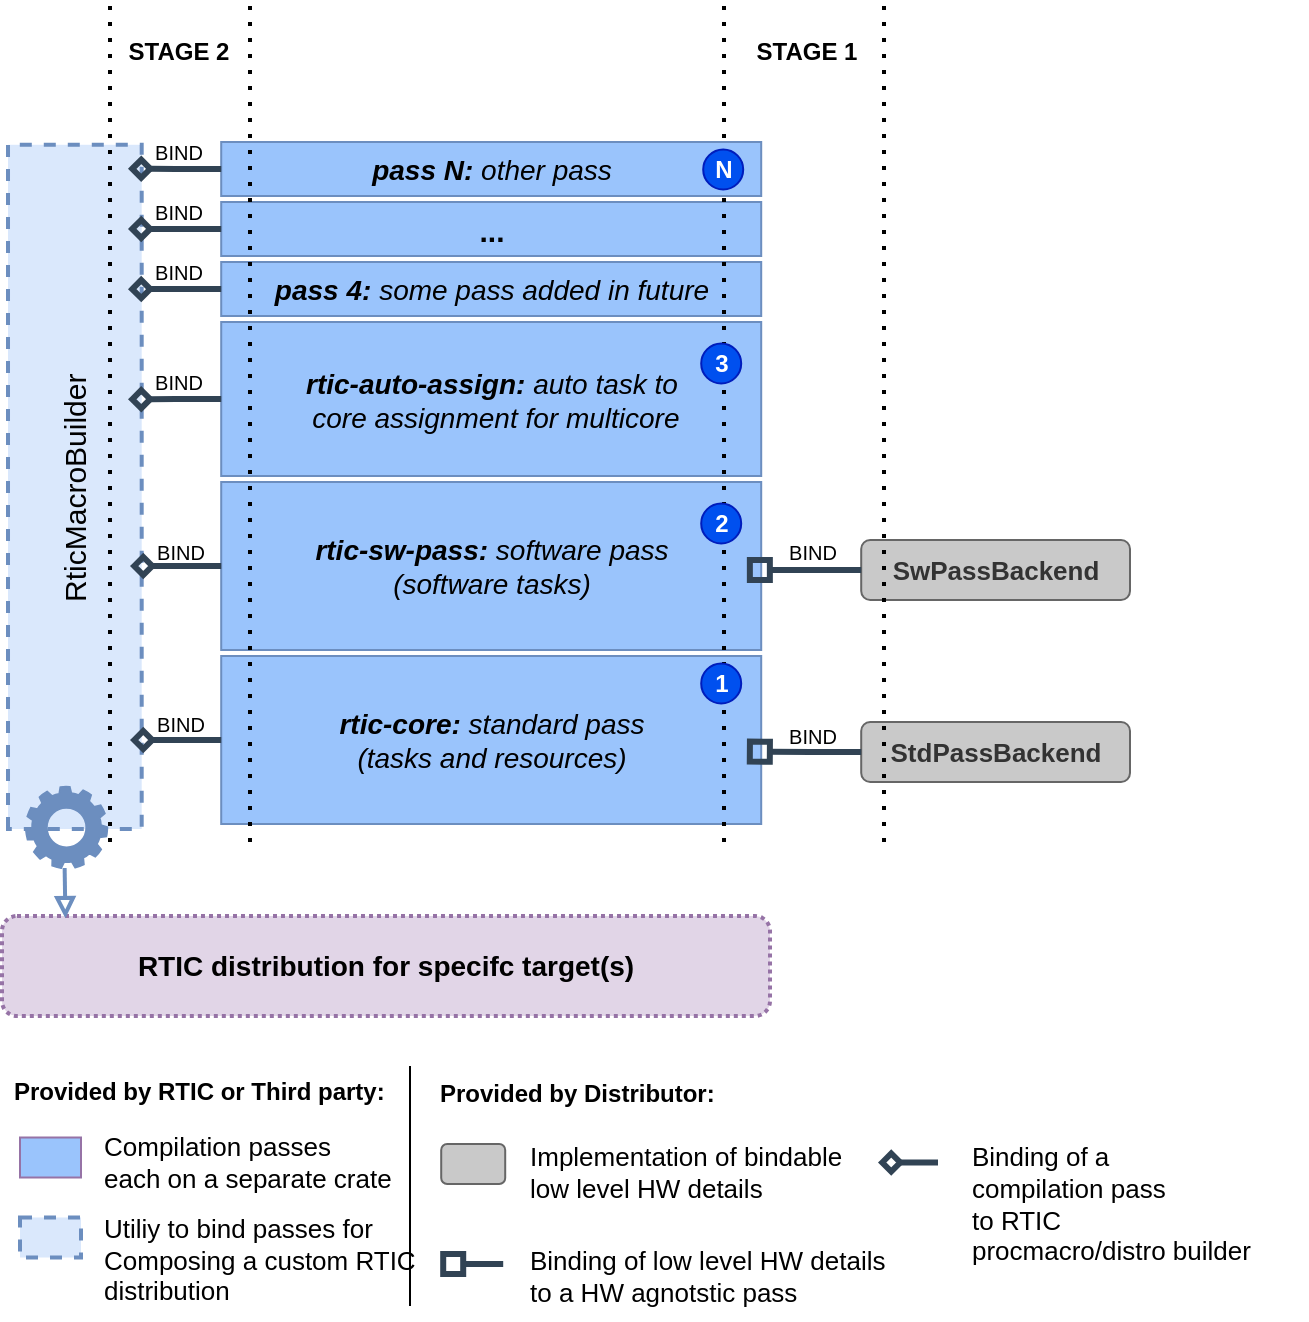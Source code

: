 <mxfile version="24.4.8" type="device">
  <diagram name="Page-1" id="YThAL3wuDi8t5uSE7ULP">
    <mxGraphModel dx="993" dy="656" grid="1" gridSize="10" guides="1" tooltips="1" connect="1" arrows="1" fold="1" page="1" pageScale="1" pageWidth="1600" pageHeight="900" math="0" shadow="0">
      <root>
        <mxCell id="0" />
        <mxCell id="1" parent="0" />
        <mxCell id="IkkFgdYV5m_vwMMuBGb_-25" value="Binding of a &lt;br style=&quot;font-size: 13px;&quot;&gt;compilation&amp;nbsp;&lt;span style=&quot;background-color: initial; font-size: 13px;&quot;&gt;pass&lt;/span&gt;&lt;div style=&quot;font-size: 13px;&quot;&gt;&lt;span style=&quot;background-color: initial; font-size: 13px;&quot;&gt;to RTIC &lt;br style=&quot;font-size: 13px;&quot;&gt;procmacro/distro builder&amp;nbsp;&lt;/span&gt;&lt;/div&gt;" style="text;html=1;align=left;verticalAlign=middle;resizable=0;points=[];autosize=1;strokeColor=none;fillColor=none;rounded=0;fontSize=13;" vertex="1" parent="1">
          <mxGeometry x="538.5" y="581" width="170" height="80" as="geometry" />
        </mxCell>
        <mxCell id="IkkFgdYV5m_vwMMuBGb_-34" value="Binding of low level HW details&amp;nbsp;&lt;div style=&quot;font-size: 13px;&quot;&gt;to&amp;nbsp;&lt;span style=&quot;background-color: initial; font-size: 13px;&quot;&gt;a HW agnotstic pass&lt;/span&gt;&lt;/div&gt;" style="text;html=1;align=left;verticalAlign=middle;resizable=0;points=[];autosize=1;strokeColor=none;fillColor=none;rounded=0;fontSize=13;" vertex="1" parent="1">
          <mxGeometry x="318.1" y="636.5" width="200" height="40" as="geometry" />
        </mxCell>
        <mxCell id="IkkFgdYV5m_vwMMuBGb_-35" value="" style="rounded=0;whiteSpace=wrap;html=1;fillColor=#9AC4FC;strokeColor=#9673a6;" vertex="1" parent="1">
          <mxGeometry x="65.0" y="587.75" width="30.5" height="20" as="geometry" />
        </mxCell>
        <mxCell id="IkkFgdYV5m_vwMMuBGb_-36" value="Compilation passes &lt;br style=&quot;font-size: 13px;&quot;&gt;each on a separate crate" style="text;html=1;align=left;verticalAlign=middle;resizable=0;points=[];autosize=1;strokeColor=none;fillColor=none;rounded=0;fontSize=13;" vertex="1" parent="1">
          <mxGeometry x="105.0" y="580" width="170" height="40" as="geometry" />
        </mxCell>
        <mxCell id="IkkFgdYV5m_vwMMuBGb_-40" value="" style="rounded=1;whiteSpace=wrap;html=1;fillColor=#C9C9C9;strokeColor=#666666;fontColor=#333333;" vertex="1" parent="1">
          <mxGeometry x="275.6" y="591" width="32" height="20" as="geometry" />
        </mxCell>
        <mxCell id="IkkFgdYV5m_vwMMuBGb_-41" value="Implementation of bindable&amp;nbsp;&lt;div style=&quot;font-size: 13px;&quot;&gt;low level HW details&lt;/div&gt;" style="text;html=1;align=left;verticalAlign=middle;resizable=0;points=[];autosize=1;strokeColor=none;fillColor=none;fontSize=13;" vertex="1" parent="1">
          <mxGeometry x="318.1" y="585" width="180" height="40" as="geometry" />
        </mxCell>
        <mxCell id="IkkFgdYV5m_vwMMuBGb_-43" value="" style="rounded=0;whiteSpace=wrap;html=1;fillColor=#dae8fc;strokeColor=#6c8ebf;dashed=1;strokeWidth=2;" vertex="1" parent="1">
          <mxGeometry x="65.0" y="627.75" width="30.5" height="20" as="geometry" />
        </mxCell>
        <mxCell id="IkkFgdYV5m_vwMMuBGb_-44" value="Utiliy to bind passes for&lt;span style=&quot;background-color: initial; font-size: 13px;&quot;&gt;&amp;nbsp;&lt;br style=&quot;font-size: 13px;&quot;&gt;Composing a custom RTIC&lt;br style=&quot;font-size: 13px;&quot;&gt;distribution&lt;/span&gt;" style="text;html=1;align=left;verticalAlign=middle;resizable=0;points=[];autosize=1;strokeColor=none;fillColor=none;rounded=0;fontSize=13;" vertex="1" parent="1">
          <mxGeometry x="105.0" y="619" width="180" height="60" as="geometry" />
        </mxCell>
        <mxCell id="IkkFgdYV5m_vwMMuBGb_-61" value="&lt;span style=&quot;&quot;&gt;Provided by RTIC or Third party:&lt;/span&gt;" style="text;html=1;align=left;verticalAlign=middle;resizable=0;points=[];autosize=1;strokeColor=none;fillColor=none;fontStyle=1;fontSize=12;" vertex="1" parent="1">
          <mxGeometry x="60.0" y="550" width="200" height="30" as="geometry" />
        </mxCell>
        <mxCell id="IkkFgdYV5m_vwMMuBGb_-62" value="&lt;span style=&quot;&quot;&gt;Provided by Distributor:&lt;/span&gt;" style="text;html=1;align=left;verticalAlign=middle;resizable=0;points=[];autosize=1;strokeColor=none;fillColor=none;fontStyle=1;fontSize=12;" vertex="1" parent="1">
          <mxGeometry x="273.1" y="551" width="150" height="30" as="geometry" />
        </mxCell>
        <mxCell id="IkkFgdYV5m_vwMMuBGb_-49" value="&lt;b style=&quot;font-size: 14px;&quot;&gt;pass 4: &lt;/b&gt;some pass added in future" style="rounded=0;whiteSpace=wrap;html=1;fontSize=14;fillColor=#9AC4FC;strokeColor=#6c8ebf;fontStyle=2" vertex="1" parent="1">
          <mxGeometry x="165.6" y="150" width="270" height="27" as="geometry" />
        </mxCell>
        <mxCell id="IkkFgdYV5m_vwMMuBGb_-50" value="&lt;b style=&quot;font-size: 14px;&quot;&gt;pass N: &lt;/b&gt;other pass" style="rounded=0;whiteSpace=wrap;html=1;fontSize=14;fillColor=#9AC4FC;strokeColor=#6c8ebf;fontStyle=2" vertex="1" parent="1">
          <mxGeometry x="165.6" y="90" width="270" height="27" as="geometry" />
        </mxCell>
        <mxCell id="IkkFgdYV5m_vwMMuBGb_-51" value="&lt;b&gt;...&lt;/b&gt;" style="rounded=0;whiteSpace=wrap;html=1;fontSize=15;fillColor=#9AC4FC;strokeColor=#6c8ebf;" vertex="1" parent="1">
          <mxGeometry x="165.6" y="120" width="270" height="27" as="geometry" />
        </mxCell>
        <mxCell id="IkkFgdYV5m_vwMMuBGb_-1" value="&lt;b style=&quot;font-size: 14px;&quot;&gt;rtic-core:&lt;/b&gt;&amp;nbsp;standard pass &lt;br style=&quot;font-size: 14px;&quot;&gt;(tasks and resources)" style="rounded=0;whiteSpace=wrap;html=1;fontSize=14;fillColor=#9AC4FC;strokeColor=#6c8ebf;fontStyle=2" vertex="1" parent="1">
          <mxGeometry x="165.6" y="347" width="270" height="84" as="geometry" />
        </mxCell>
        <mxCell id="IkkFgdYV5m_vwMMuBGb_-2" value="&lt;b style=&quot;font-size: 14px;&quot;&gt;rtic-sw-pass:&lt;/b&gt;&amp;nbsp;software pass &lt;br style=&quot;font-size: 14px;&quot;&gt;(software tasks)" style="rounded=0;whiteSpace=wrap;html=1;fontSize=14;fillColor=#9AC4FC;strokeColor=#6c8ebf;fontStyle=2" vertex="1" parent="1">
          <mxGeometry x="165.6" y="260" width="270" height="84" as="geometry" />
        </mxCell>
        <mxCell id="IkkFgdYV5m_vwMMuBGb_-3" value="&lt;b style=&quot;font-size: 14px;&quot;&gt;rtic-auto-assign: &lt;/b&gt;auto task to&lt;br&gt;&amp;nbsp;core assignment for multicore" style="rounded=0;whiteSpace=wrap;html=1;fontSize=14;fillColor=#9AC4FC;strokeColor=#6c8ebf;fontStyle=2" vertex="1" parent="1">
          <mxGeometry x="165.6" y="180" width="270" height="77" as="geometry" />
        </mxCell>
        <mxCell id="IkkFgdYV5m_vwMMuBGb_-11" value="RticMacroBuilder" style="rounded=0;whiteSpace=wrap;html=1;rotation=-90;fontSize=15;fillColor=#dae8fc;strokeColor=#6c8ebf;strokeWidth=2;dashed=1;" vertex="1" parent="1">
          <mxGeometry x="-78.63" y="229.02" width="342.11" height="66.84" as="geometry" />
        </mxCell>
        <mxCell id="IkkFgdYV5m_vwMMuBGb_-26" value="SwPassBackend" style="rounded=1;whiteSpace=wrap;html=1;fillColor=#C9C9C9;strokeColor=#666666;fontSize=13;fontColor=#333333;fontStyle=1" vertex="1" parent="1">
          <mxGeometry x="485.6" y="289" width="134.4" height="30" as="geometry" />
        </mxCell>
        <mxCell id="IkkFgdYV5m_vwMMuBGb_-31" value="StdPassBackend" style="rounded=1;whiteSpace=wrap;html=1;fillColor=#C9C9C9;strokeColor=#666666;fontSize=13;fontColor=#333333;fontStyle=1" vertex="1" parent="1">
          <mxGeometry x="485.6" y="380" width="134.4" height="30" as="geometry" />
        </mxCell>
        <mxCell id="IkkFgdYV5m_vwMMuBGb_-73" value="&lt;span style=&quot;color: rgb(0, 0, 0); font-size: 14px; text-wrap: nowrap;&quot;&gt;&lt;b&gt;RTIC distribution for specifc target(s)&lt;/b&gt;&lt;/span&gt;" style="rounded=1;whiteSpace=wrap;html=1;dashed=1;dashPattern=1 1;fillColor=#e1d5e7;strokeColor=#9673a6;strokeWidth=2;" vertex="1" parent="1">
          <mxGeometry x="56" y="477" width="384" height="50" as="geometry" />
        </mxCell>
        <mxCell id="IkkFgdYV5m_vwMMuBGb_-78" value="" style="sketch=0;html=1;aspect=fixed;strokeColor=#6c8ebf;shadow=0;fillColor=#6C8EBF;verticalAlign=top;labelPosition=center;verticalLabelPosition=bottom;shape=mxgraph.gcp2.gear" vertex="1" parent="1">
          <mxGeometry x="68" y="412.37" width="40.63" height="40.63" as="geometry" />
        </mxCell>
        <mxCell id="IkkFgdYV5m_vwMMuBGb_-79" style="edgeStyle=orthogonalEdgeStyle;rounded=0;orthogonalLoop=1;jettySize=auto;html=1;entryX=0.098;entryY=0.023;entryDx=0;entryDy=0;entryPerimeter=0;strokeColor=#6C8EBF;endArrow=block;endFill=0;strokeWidth=2;" edge="1" parent="1">
          <mxGeometry relative="1" as="geometry">
            <mxPoint x="87.32" y="453" as="sourcePoint" />
            <mxPoint x="87.712" y="478.15" as="targetPoint" />
          </mxGeometry>
        </mxCell>
        <mxCell id="IkkFgdYV5m_vwMMuBGb_-86" style="edgeStyle=orthogonalEdgeStyle;rounded=0;orthogonalLoop=1;jettySize=auto;html=1;strokeWidth=3;endArrow=diamond;endFill=0;fillColor=#647687;strokeColor=#314354;" edge="1" parent="1" source="IkkFgdYV5m_vwMMuBGb_-2">
          <mxGeometry relative="1" as="geometry">
            <mxPoint x="120" y="302" as="targetPoint" />
          </mxGeometry>
        </mxCell>
        <mxCell id="IkkFgdYV5m_vwMMuBGb_-87" style="edgeStyle=orthogonalEdgeStyle;rounded=0;orthogonalLoop=1;jettySize=auto;html=1;entryX=0.628;entryY=0.748;entryDx=0;entryDy=0;entryPerimeter=0;exitX=0;exitY=0.5;exitDx=0;exitDy=0;strokeWidth=3;endArrow=diamond;endFill=0;fillColor=#647687;strokeColor=#314354;" edge="1" parent="1" source="IkkFgdYV5m_vwMMuBGb_-3">
          <mxGeometry relative="1" as="geometry">
            <mxPoint x="175.6" y="218.5" as="sourcePoint" />
            <mxPoint x="119.001" y="218.65" as="targetPoint" />
          </mxGeometry>
        </mxCell>
        <mxCell id="IkkFgdYV5m_vwMMuBGb_-88" style="edgeStyle=orthogonalEdgeStyle;rounded=0;orthogonalLoop=1;jettySize=auto;html=1;entryX=0.789;entryY=0.748;entryDx=0;entryDy=0;entryPerimeter=0;exitX=0;exitY=0.5;exitDx=0;exitDy=0;strokeWidth=3;endArrow=diamond;endFill=0;fillColor=#647687;strokeColor=#314354;" edge="1" parent="1" source="IkkFgdYV5m_vwMMuBGb_-49">
          <mxGeometry relative="1" as="geometry">
            <mxPoint x="175.6" y="163.5" as="sourcePoint" />
            <mxPoint x="119.001" y="163.57" as="targetPoint" />
          </mxGeometry>
        </mxCell>
        <mxCell id="IkkFgdYV5m_vwMMuBGb_-89" style="edgeStyle=orthogonalEdgeStyle;rounded=0;orthogonalLoop=1;jettySize=auto;html=1;entryX=0.877;entryY=0.748;entryDx=0;entryDy=0;entryPerimeter=0;exitX=0;exitY=0.5;exitDx=0;exitDy=0;strokeWidth=3;endArrow=diamond;endFill=0;fillColor=#647687;strokeColor=#314354;" edge="1" parent="1" source="IkkFgdYV5m_vwMMuBGb_-51">
          <mxGeometry relative="1" as="geometry">
            <mxPoint x="175.6" y="133.5" as="sourcePoint" />
            <mxPoint x="119.001" y="133.465" as="targetPoint" />
          </mxGeometry>
        </mxCell>
        <mxCell id="IkkFgdYV5m_vwMMuBGb_-92" style="edgeStyle=orthogonalEdgeStyle;rounded=0;orthogonalLoop=1;jettySize=auto;html=1;entryX=0.965;entryY=0.748;entryDx=0;entryDy=0;entryPerimeter=0;exitX=0;exitY=0.5;exitDx=0;exitDy=0;strokeWidth=3;endArrow=diamond;endFill=0;fillColor=#647687;strokeColor=#314354;" edge="1" parent="1" source="IkkFgdYV5m_vwMMuBGb_-50">
          <mxGeometry relative="1" as="geometry">
            <mxPoint x="175.6" y="103.5" as="sourcePoint" />
            <mxPoint x="119.001" y="103.359" as="targetPoint" />
          </mxGeometry>
        </mxCell>
        <mxCell id="IkkFgdYV5m_vwMMuBGb_-94" style="edgeStyle=orthogonalEdgeStyle;rounded=0;orthogonalLoop=1;jettySize=auto;html=1;strokeWidth=3;endArrow=diamond;endFill=0;fillColor=#647687;strokeColor=#314354;" edge="1" parent="1" source="IkkFgdYV5m_vwMMuBGb_-1">
          <mxGeometry relative="1" as="geometry">
            <mxPoint x="120" y="389" as="targetPoint" />
          </mxGeometry>
        </mxCell>
        <mxCell id="IkkFgdYV5m_vwMMuBGb_-95" value="BIND" style="text;html=1;align=center;verticalAlign=middle;resizable=0;points=[];autosize=1;strokeColor=none;fillColor=none;fontSize=10;" vertex="1" parent="1">
          <mxGeometry x="118.63" y="80" width="50" height="30" as="geometry" />
        </mxCell>
        <mxCell id="IkkFgdYV5m_vwMMuBGb_-96" value="BIND" style="text;html=1;align=center;verticalAlign=middle;resizable=0;points=[];autosize=1;strokeColor=none;fillColor=none;fontSize=10;" vertex="1" parent="1">
          <mxGeometry x="118.63" y="110" width="50" height="30" as="geometry" />
        </mxCell>
        <mxCell id="IkkFgdYV5m_vwMMuBGb_-97" value="BIND" style="text;html=1;align=center;verticalAlign=middle;resizable=0;points=[];autosize=1;strokeColor=none;fillColor=none;fontSize=10;" vertex="1" parent="1">
          <mxGeometry x="118.63" y="140" width="50" height="30" as="geometry" />
        </mxCell>
        <mxCell id="IkkFgdYV5m_vwMMuBGb_-98" value="BIND" style="text;html=1;align=center;verticalAlign=middle;resizable=0;points=[];autosize=1;strokeColor=none;fillColor=none;fontSize=10;" vertex="1" parent="1">
          <mxGeometry x="118.63" y="195" width="50" height="30" as="geometry" />
        </mxCell>
        <mxCell id="IkkFgdYV5m_vwMMuBGb_-99" value="BIND" style="text;html=1;align=center;verticalAlign=middle;resizable=0;points=[];autosize=1;strokeColor=none;fillColor=none;fontSize=10;" vertex="1" parent="1">
          <mxGeometry x="119.63" y="280" width="50" height="30" as="geometry" />
        </mxCell>
        <mxCell id="IkkFgdYV5m_vwMMuBGb_-100" value="BIND" style="text;html=1;align=center;verticalAlign=middle;resizable=0;points=[];autosize=1;strokeColor=none;fillColor=none;fontSize=10;" vertex="1" parent="1">
          <mxGeometry x="119.63" y="366" width="50" height="30" as="geometry" />
        </mxCell>
        <mxCell id="IkkFgdYV5m_vwMMuBGb_-102" style="edgeStyle=orthogonalEdgeStyle;rounded=0;orthogonalLoop=1;jettySize=auto;html=1;exitX=0;exitY=0.5;exitDx=0;exitDy=0;entryX=0.979;entryY=0.524;entryDx=0;entryDy=0;entryPerimeter=0;endArrow=box;endFill=0;strokeWidth=3;strokeColor=#314354;fillColor=#647687;" edge="1" parent="1" source="IkkFgdYV5m_vwMMuBGb_-26" target="IkkFgdYV5m_vwMMuBGb_-2">
          <mxGeometry relative="1" as="geometry" />
        </mxCell>
        <mxCell id="IkkFgdYV5m_vwMMuBGb_-104" style="edgeStyle=orthogonalEdgeStyle;rounded=0;orthogonalLoop=1;jettySize=auto;html=1;exitX=0;exitY=0.5;exitDx=0;exitDy=0;entryX=0.979;entryY=0.569;entryDx=0;entryDy=0;entryPerimeter=0;endArrow=box;endFill=0;strokeWidth=3;strokeColor=#314354;fillColor=#647687;" edge="1" parent="1" source="IkkFgdYV5m_vwMMuBGb_-31" target="IkkFgdYV5m_vwMMuBGb_-1">
          <mxGeometry relative="1" as="geometry" />
        </mxCell>
        <mxCell id="IkkFgdYV5m_vwMMuBGb_-105" value="BIND" style="text;html=1;align=center;verticalAlign=middle;resizable=0;points=[];autosize=1;strokeColor=none;fillColor=none;fontSize=10;" vertex="1" parent="1">
          <mxGeometry x="435.6" y="280" width="50" height="30" as="geometry" />
        </mxCell>
        <mxCell id="IkkFgdYV5m_vwMMuBGb_-106" value="BIND" style="text;html=1;align=center;verticalAlign=middle;resizable=0;points=[];autosize=1;strokeColor=none;fillColor=none;fontSize=10;" vertex="1" parent="1">
          <mxGeometry x="435.6" y="372.13" width="50" height="30" as="geometry" />
        </mxCell>
        <mxCell id="IkkFgdYV5m_vwMMuBGb_-107" value="" style="endArrow=none;dashed=1;html=1;dashPattern=1 3;strokeWidth=2;rounded=0;" edge="1" parent="1">
          <mxGeometry width="50" height="50" relative="1" as="geometry">
            <mxPoint x="497" y="440" as="sourcePoint" />
            <mxPoint x="497" y="20" as="targetPoint" />
          </mxGeometry>
        </mxCell>
        <mxCell id="IkkFgdYV5m_vwMMuBGb_-108" value="" style="endArrow=none;dashed=1;html=1;dashPattern=1 3;strokeWidth=2;rounded=0;" edge="1" parent="1">
          <mxGeometry width="50" height="50" relative="1" as="geometry">
            <mxPoint x="417" y="440" as="sourcePoint" />
            <mxPoint x="417" y="20" as="targetPoint" />
          </mxGeometry>
        </mxCell>
        <mxCell id="IkkFgdYV5m_vwMMuBGb_-109" value="" style="endArrow=none;dashed=1;html=1;dashPattern=1 3;strokeWidth=2;rounded=0;" edge="1" parent="1">
          <mxGeometry width="50" height="50" relative="1" as="geometry">
            <mxPoint x="180" y="440" as="sourcePoint" />
            <mxPoint x="180" y="20" as="targetPoint" />
          </mxGeometry>
        </mxCell>
        <mxCell id="IkkFgdYV5m_vwMMuBGb_-110" value="" style="endArrow=none;dashed=1;html=1;dashPattern=1 3;strokeWidth=2;rounded=0;" edge="1" parent="1">
          <mxGeometry width="50" height="50" relative="1" as="geometry">
            <mxPoint x="110" y="440" as="sourcePoint" />
            <mxPoint x="110" y="20" as="targetPoint" />
          </mxGeometry>
        </mxCell>
        <mxCell id="IkkFgdYV5m_vwMMuBGb_-111" value="STAGE 1" style="text;html=1;align=center;verticalAlign=middle;resizable=0;points=[];autosize=1;strokeColor=none;fillColor=none;rotation=0;fontStyle=1" vertex="1" parent="1">
          <mxGeometry x="422.6" y="30" width="70" height="30" as="geometry" />
        </mxCell>
        <mxCell id="IkkFgdYV5m_vwMMuBGb_-112" value="STAGE 2" style="text;html=1;align=center;verticalAlign=middle;resizable=0;points=[];autosize=1;strokeColor=none;fillColor=none;rotation=0;fontStyle=1" vertex="1" parent="1">
          <mxGeometry x="108.63" y="30" width="70" height="30" as="geometry" />
        </mxCell>
        <mxCell id="IkkFgdYV5m_vwMMuBGb_-113" style="edgeStyle=orthogonalEdgeStyle;rounded=0;orthogonalLoop=1;jettySize=auto;html=1;entryX=0.979;entryY=0.524;entryDx=0;entryDy=0;entryPerimeter=0;endArrow=box;endFill=0;strokeWidth=3;strokeColor=#314354;fillColor=#647687;" edge="1" parent="1">
          <mxGeometry relative="1" as="geometry">
            <mxPoint x="306.6" y="651" as="sourcePoint" />
            <mxPoint x="276.6" y="651" as="targetPoint" />
          </mxGeometry>
        </mxCell>
        <mxCell id="IkkFgdYV5m_vwMMuBGb_-114" style="edgeStyle=orthogonalEdgeStyle;rounded=0;orthogonalLoop=1;jettySize=auto;html=1;strokeWidth=3;endArrow=diamond;endFill=0;fillColor=#647687;strokeColor=#314354;" edge="1" parent="1">
          <mxGeometry relative="1" as="geometry">
            <mxPoint x="524" y="600.25" as="sourcePoint" />
            <mxPoint x="494" y="600.25" as="targetPoint" />
          </mxGeometry>
        </mxCell>
        <mxCell id="IkkFgdYV5m_vwMMuBGb_-119" value="&lt;b&gt;1&lt;/b&gt;" style="ellipse;whiteSpace=wrap;html=1;aspect=fixed;fillColor=#0050ef;fontColor=#ffffff;strokeColor=#001DBC;" vertex="1" parent="1">
          <mxGeometry x="405.6" y="350.75" width="20" height="20" as="geometry" />
        </mxCell>
        <mxCell id="IkkFgdYV5m_vwMMuBGb_-120" value="&lt;b&gt;2&lt;/b&gt;" style="ellipse;whiteSpace=wrap;html=1;aspect=fixed;fillColor=#0050ef;fontColor=#ffffff;strokeColor=#001DBC;" vertex="1" parent="1">
          <mxGeometry x="405.6" y="270.75" width="20" height="20" as="geometry" />
        </mxCell>
        <mxCell id="IkkFgdYV5m_vwMMuBGb_-121" value="&lt;b&gt;3&lt;/b&gt;" style="ellipse;whiteSpace=wrap;html=1;aspect=fixed;fillColor=#0050ef;fontColor=#ffffff;strokeColor=#001DBC;" vertex="1" parent="1">
          <mxGeometry x="405.6" y="190.75" width="20" height="20" as="geometry" />
        </mxCell>
        <mxCell id="IkkFgdYV5m_vwMMuBGb_-123" value="&lt;b&gt;N&lt;/b&gt;" style="ellipse;whiteSpace=wrap;html=1;aspect=fixed;fillColor=#0050ef;fontColor=#ffffff;strokeColor=#001DBC;" vertex="1" parent="1">
          <mxGeometry x="406.6" y="93.75" width="20" height="20" as="geometry" />
        </mxCell>
        <mxCell id="IkkFgdYV5m_vwMMuBGb_-124" value="" style="endArrow=none;html=1;rounded=0;" edge="1" parent="1">
          <mxGeometry width="50" height="50" relative="1" as="geometry">
            <mxPoint x="260" y="672" as="sourcePoint" />
            <mxPoint x="260" y="552" as="targetPoint" />
          </mxGeometry>
        </mxCell>
      </root>
    </mxGraphModel>
  </diagram>
</mxfile>
